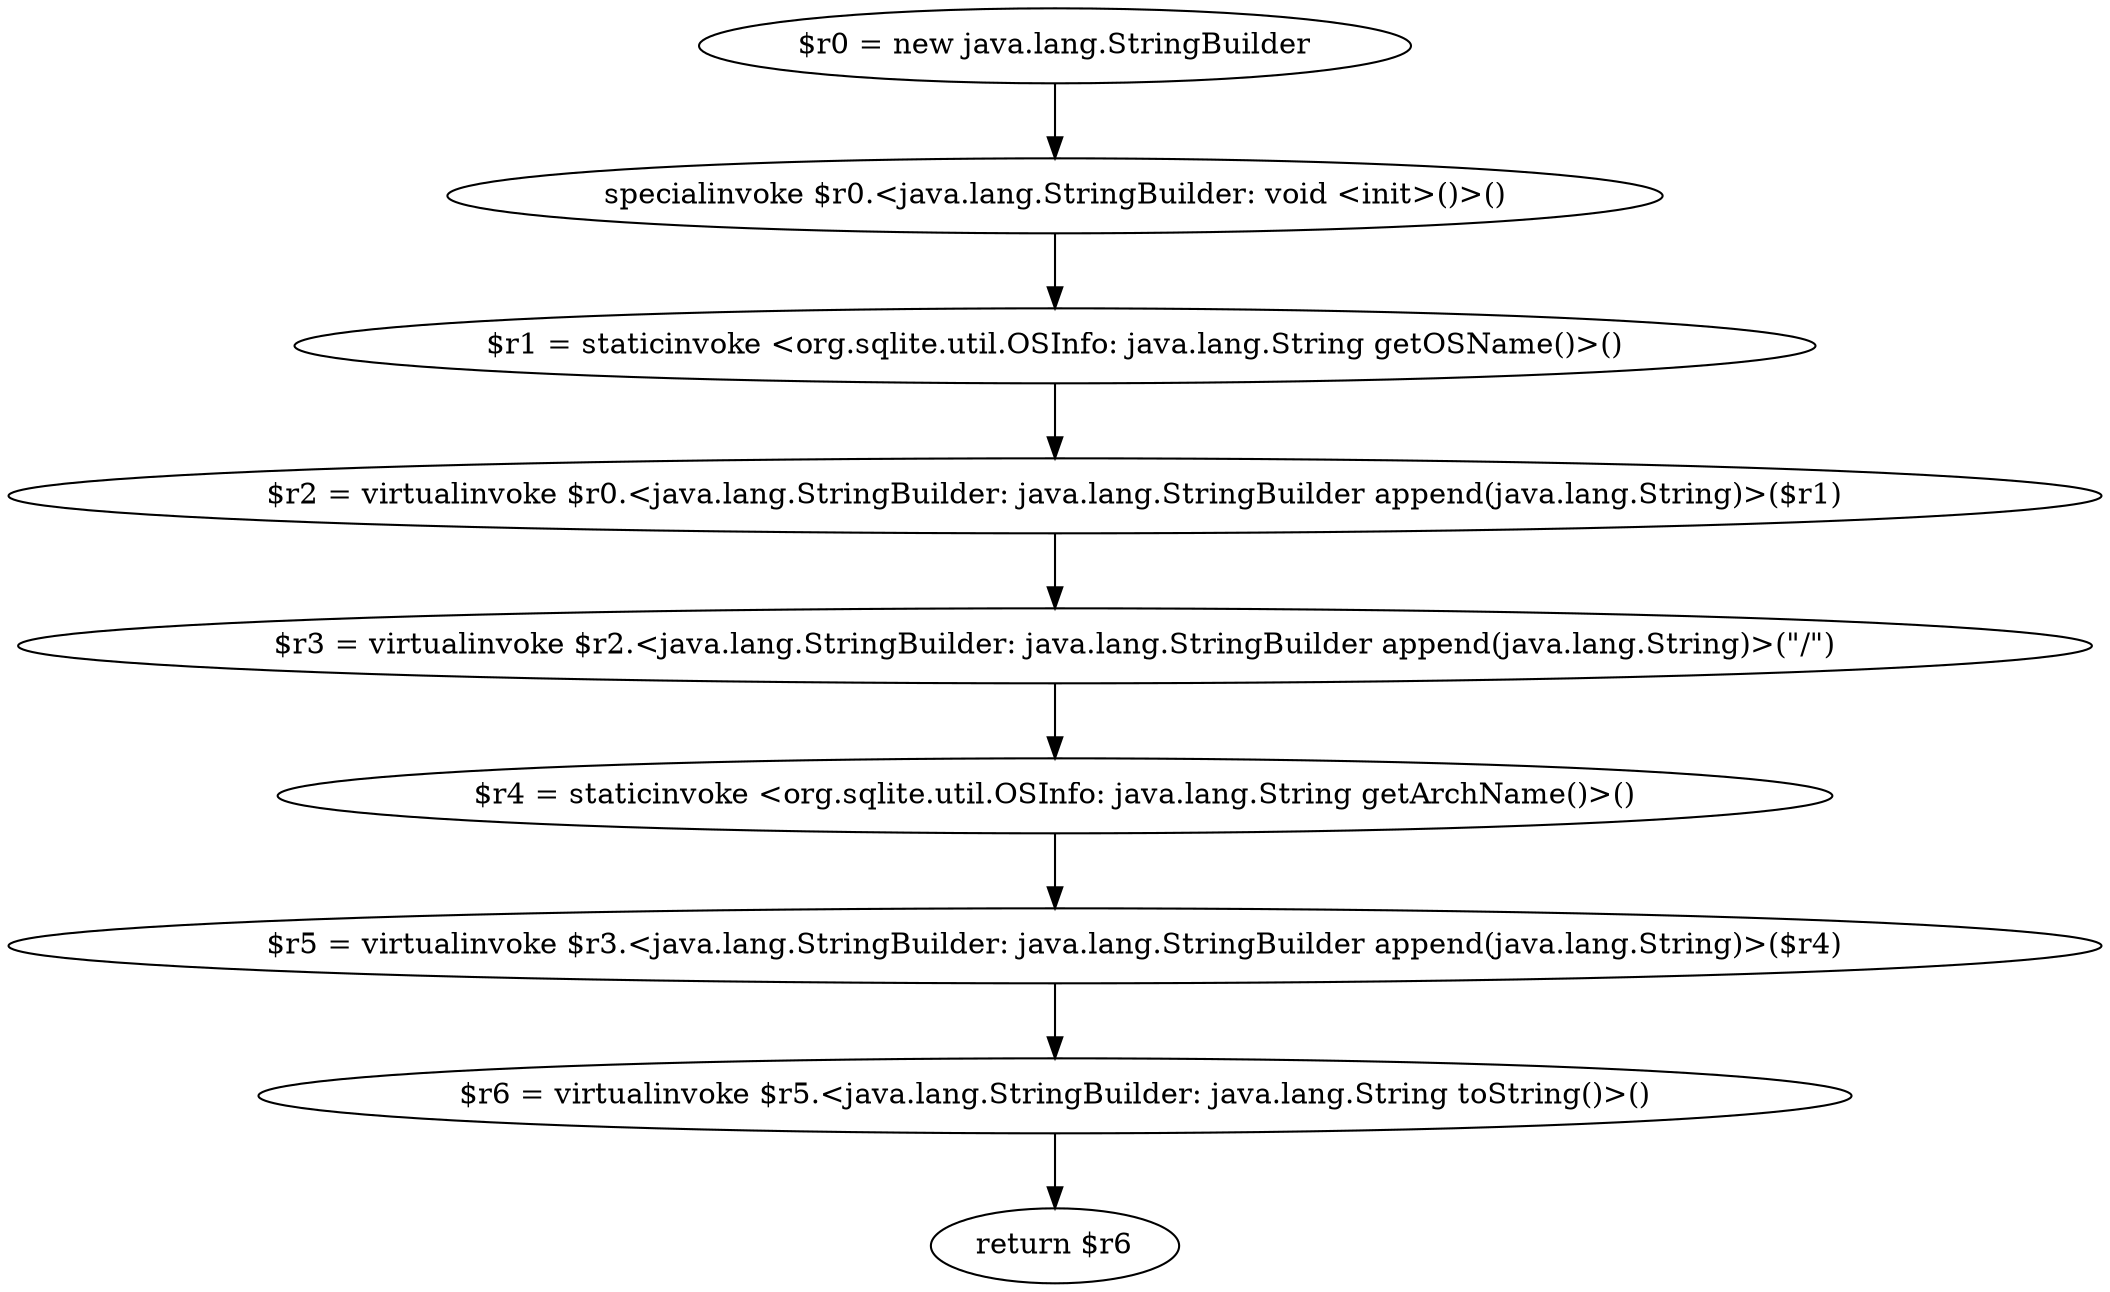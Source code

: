 digraph "unitGraph" {
    "$r0 = new java.lang.StringBuilder"
    "specialinvoke $r0.<java.lang.StringBuilder: void <init>()>()"
    "$r1 = staticinvoke <org.sqlite.util.OSInfo: java.lang.String getOSName()>()"
    "$r2 = virtualinvoke $r0.<java.lang.StringBuilder: java.lang.StringBuilder append(java.lang.String)>($r1)"
    "$r3 = virtualinvoke $r2.<java.lang.StringBuilder: java.lang.StringBuilder append(java.lang.String)>(\"/\")"
    "$r4 = staticinvoke <org.sqlite.util.OSInfo: java.lang.String getArchName()>()"
    "$r5 = virtualinvoke $r3.<java.lang.StringBuilder: java.lang.StringBuilder append(java.lang.String)>($r4)"
    "$r6 = virtualinvoke $r5.<java.lang.StringBuilder: java.lang.String toString()>()"
    "return $r6"
    "$r0 = new java.lang.StringBuilder"->"specialinvoke $r0.<java.lang.StringBuilder: void <init>()>()";
    "specialinvoke $r0.<java.lang.StringBuilder: void <init>()>()"->"$r1 = staticinvoke <org.sqlite.util.OSInfo: java.lang.String getOSName()>()";
    "$r1 = staticinvoke <org.sqlite.util.OSInfo: java.lang.String getOSName()>()"->"$r2 = virtualinvoke $r0.<java.lang.StringBuilder: java.lang.StringBuilder append(java.lang.String)>($r1)";
    "$r2 = virtualinvoke $r0.<java.lang.StringBuilder: java.lang.StringBuilder append(java.lang.String)>($r1)"->"$r3 = virtualinvoke $r2.<java.lang.StringBuilder: java.lang.StringBuilder append(java.lang.String)>(\"/\")";
    "$r3 = virtualinvoke $r2.<java.lang.StringBuilder: java.lang.StringBuilder append(java.lang.String)>(\"/\")"->"$r4 = staticinvoke <org.sqlite.util.OSInfo: java.lang.String getArchName()>()";
    "$r4 = staticinvoke <org.sqlite.util.OSInfo: java.lang.String getArchName()>()"->"$r5 = virtualinvoke $r3.<java.lang.StringBuilder: java.lang.StringBuilder append(java.lang.String)>($r4)";
    "$r5 = virtualinvoke $r3.<java.lang.StringBuilder: java.lang.StringBuilder append(java.lang.String)>($r4)"->"$r6 = virtualinvoke $r5.<java.lang.StringBuilder: java.lang.String toString()>()";
    "$r6 = virtualinvoke $r5.<java.lang.StringBuilder: java.lang.String toString()>()"->"return $r6";
}
